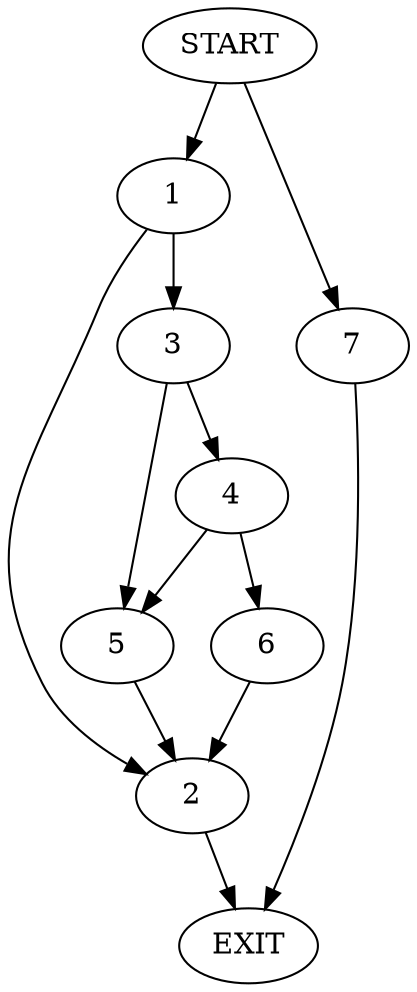digraph {
0 [label="START"]
8 [label="EXIT"]
0 -> 1
1 -> 2
1 -> 3
3 -> 4
3 -> 5
2 -> 8
4 -> 5
4 -> 6
5 -> 2
6 -> 2
0 -> 7
7 -> 8
}
